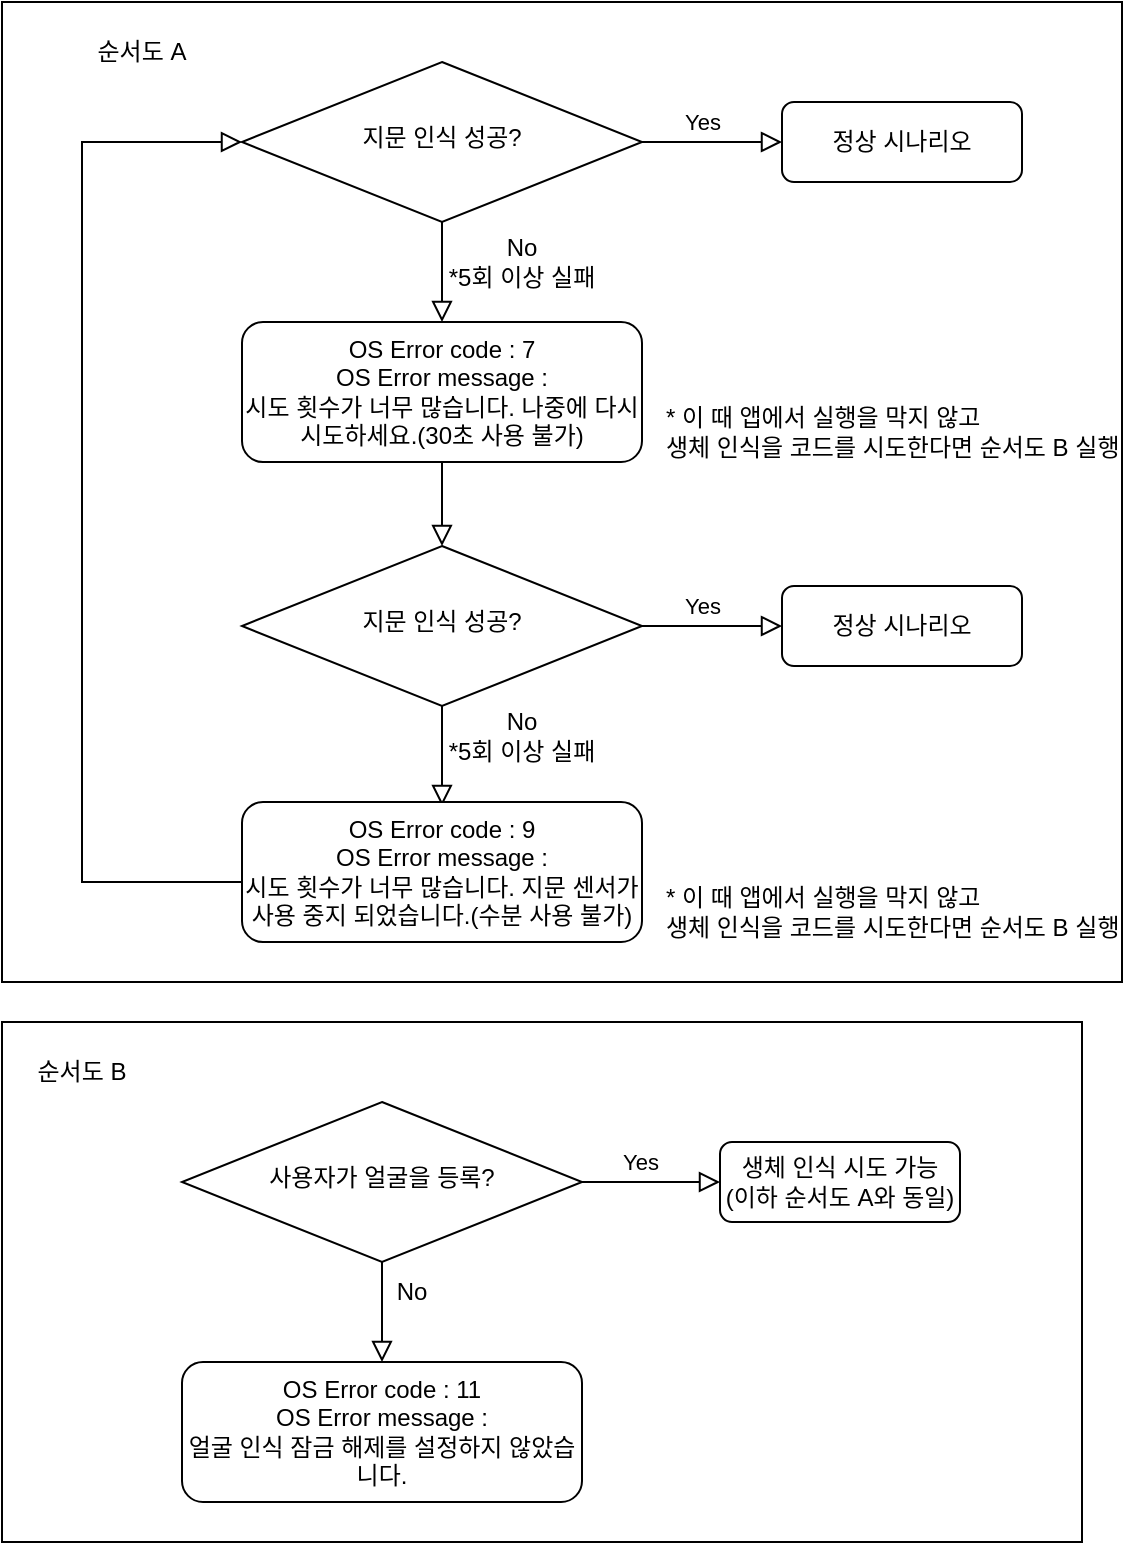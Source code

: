 <mxfile version="21.3.8" type="device">
  <diagram id="C5RBs43oDa-KdzZeNtuy" name="Page-1">
    <mxGraphModel dx="1562" dy="786" grid="1" gridSize="10" guides="1" tooltips="1" connect="1" arrows="1" fold="1" page="1" pageScale="1" pageWidth="827" pageHeight="1169" math="0" shadow="0">
      <root>
        <mxCell id="WIyWlLk6GJQsqaUBKTNV-0" />
        <mxCell id="WIyWlLk6GJQsqaUBKTNV-1" parent="WIyWlLk6GJQsqaUBKTNV-0" />
        <mxCell id="rJY7yKIfB8WZo3i-j_62-35" value="" style="rounded=0;whiteSpace=wrap;html=1;" vertex="1" parent="WIyWlLk6GJQsqaUBKTNV-1">
          <mxGeometry x="20" y="30" width="560" height="490" as="geometry" />
        </mxCell>
        <mxCell id="rJY7yKIfB8WZo3i-j_62-34" value="" style="rounded=0;whiteSpace=wrap;html=1;" vertex="1" parent="WIyWlLk6GJQsqaUBKTNV-1">
          <mxGeometry x="20" y="540" width="540" height="260" as="geometry" />
        </mxCell>
        <mxCell id="WIyWlLk6GJQsqaUBKTNV-2" value="" style="rounded=0;html=1;jettySize=auto;orthogonalLoop=1;fontSize=11;endArrow=block;endFill=0;endSize=8;strokeWidth=1;shadow=0;labelBackgroundColor=none;edgeStyle=orthogonalEdgeStyle;" parent="WIyWlLk6GJQsqaUBKTNV-1" edge="1">
          <mxGeometry relative="1" as="geometry">
            <mxPoint x="240" y="140" as="sourcePoint" />
            <mxPoint x="240" y="190" as="targetPoint" />
          </mxGeometry>
        </mxCell>
        <mxCell id="rJY7yKIfB8WZo3i-j_62-0" value="지문 인식 성공?" style="rhombus;whiteSpace=wrap;html=1;shadow=0;fontFamily=Helvetica;fontSize=12;align=center;strokeWidth=1;spacing=6;spacingTop=-4;" vertex="1" parent="WIyWlLk6GJQsqaUBKTNV-1">
          <mxGeometry x="140" y="60" width="200" height="80" as="geometry" />
        </mxCell>
        <mxCell id="rJY7yKIfB8WZo3i-j_62-3" value="Yes" style="edgeStyle=orthogonalEdgeStyle;rounded=0;html=1;jettySize=auto;orthogonalLoop=1;fontSize=11;endArrow=block;endFill=0;endSize=8;strokeWidth=1;shadow=0;labelBackgroundColor=none;exitX=1;exitY=0.5;exitDx=0;exitDy=0;" edge="1" parent="WIyWlLk6GJQsqaUBKTNV-1" source="rJY7yKIfB8WZo3i-j_62-0">
          <mxGeometry x="-0.149" y="10" relative="1" as="geometry">
            <mxPoint as="offset" />
            <mxPoint x="300" y="360" as="sourcePoint" />
            <mxPoint x="410" y="100" as="targetPoint" />
          </mxGeometry>
        </mxCell>
        <mxCell id="rJY7yKIfB8WZo3i-j_62-4" value="정상 시나리오" style="rounded=1;whiteSpace=wrap;html=1;fontSize=12;glass=0;strokeWidth=1;shadow=0;" vertex="1" parent="WIyWlLk6GJQsqaUBKTNV-1">
          <mxGeometry x="410" y="80" width="120" height="40" as="geometry" />
        </mxCell>
        <mxCell id="rJY7yKIfB8WZo3i-j_62-5" value="No&lt;br&gt;*5회 이상 실패" style="text;html=1;strokeColor=none;fillColor=none;align=center;verticalAlign=middle;whiteSpace=wrap;rounded=0;" vertex="1" parent="WIyWlLk6GJQsqaUBKTNV-1">
          <mxGeometry x="235" y="145" width="90" height="30" as="geometry" />
        </mxCell>
        <mxCell id="rJY7yKIfB8WZo3i-j_62-8" value="OS Error code : 7&lt;br&gt;OS Error message :&lt;br&gt;시도 횟수가 너무 많습니다. 나중에 다시 시도하세요.(30초 사용 불가)" style="rounded=1;whiteSpace=wrap;html=1;fontSize=12;glass=0;strokeWidth=1;shadow=0;" vertex="1" parent="WIyWlLk6GJQsqaUBKTNV-1">
          <mxGeometry x="140" y="190" width="200" height="70" as="geometry" />
        </mxCell>
        <mxCell id="rJY7yKIfB8WZo3i-j_62-10" value="지문 인식 성공?" style="rhombus;whiteSpace=wrap;html=1;shadow=0;fontFamily=Helvetica;fontSize=12;align=center;strokeWidth=1;spacing=6;spacingTop=-4;" vertex="1" parent="WIyWlLk6GJQsqaUBKTNV-1">
          <mxGeometry x="140" y="302" width="200" height="80" as="geometry" />
        </mxCell>
        <mxCell id="rJY7yKIfB8WZo3i-j_62-13" value="" style="rounded=0;html=1;jettySize=auto;orthogonalLoop=1;fontSize=11;endArrow=block;endFill=0;endSize=8;strokeWidth=1;shadow=0;labelBackgroundColor=none;edgeStyle=orthogonalEdgeStyle;" edge="1" parent="WIyWlLk6GJQsqaUBKTNV-1">
          <mxGeometry relative="1" as="geometry">
            <mxPoint x="240" y="382" as="sourcePoint" />
            <mxPoint x="240" y="432" as="targetPoint" />
          </mxGeometry>
        </mxCell>
        <mxCell id="rJY7yKIfB8WZo3i-j_62-14" value="No&lt;br&gt;*5회 이상 실패" style="text;html=1;strokeColor=none;fillColor=none;align=center;verticalAlign=middle;whiteSpace=wrap;rounded=0;" vertex="1" parent="WIyWlLk6GJQsqaUBKTNV-1">
          <mxGeometry x="235" y="382" width="90" height="30" as="geometry" />
        </mxCell>
        <mxCell id="rJY7yKIfB8WZo3i-j_62-16" value="" style="rounded=0;html=1;jettySize=auto;orthogonalLoop=1;fontSize=11;endArrow=block;endFill=0;endSize=8;strokeWidth=1;shadow=0;labelBackgroundColor=none;edgeStyle=orthogonalEdgeStyle;exitX=0.5;exitY=1;exitDx=0;exitDy=0;entryX=0.5;entryY=0;entryDx=0;entryDy=0;" edge="1" parent="WIyWlLk6GJQsqaUBKTNV-1" source="rJY7yKIfB8WZo3i-j_62-8" target="rJY7yKIfB8WZo3i-j_62-10">
          <mxGeometry relative="1" as="geometry">
            <mxPoint x="250" y="392" as="sourcePoint" />
            <mxPoint x="240" y="300" as="targetPoint" />
            <Array as="points">
              <mxPoint x="240" y="260" />
            </Array>
          </mxGeometry>
        </mxCell>
        <mxCell id="rJY7yKIfB8WZo3i-j_62-17" value="OS Error code : 9&lt;br&gt;OS Error message :&lt;br&gt;시도 횟수가 너무 많습니다. 지문 센서가 사용 중지 되었습니다.(수분 사용 불가)" style="rounded=1;whiteSpace=wrap;html=1;fontSize=12;glass=0;strokeWidth=1;shadow=0;" vertex="1" parent="WIyWlLk6GJQsqaUBKTNV-1">
          <mxGeometry x="140" y="430" width="200" height="70" as="geometry" />
        </mxCell>
        <mxCell id="rJY7yKIfB8WZo3i-j_62-19" value="&lt;br&gt;" style="edgeStyle=orthogonalEdgeStyle;rounded=0;html=1;jettySize=auto;orthogonalLoop=1;fontSize=11;endArrow=block;endFill=0;endSize=8;strokeWidth=1;shadow=0;labelBackgroundColor=none;entryX=0;entryY=0.5;entryDx=0;entryDy=0;exitX=0;exitY=0.5;exitDx=0;exitDy=0;" edge="1" parent="WIyWlLk6GJQsqaUBKTNV-1" source="rJY7yKIfB8WZo3i-j_62-17" target="rJY7yKIfB8WZo3i-j_62-0">
          <mxGeometry x="-0.121" y="20" relative="1" as="geometry">
            <mxPoint as="offset" />
            <mxPoint x="170" y="411.5" as="sourcePoint" />
            <mxPoint x="10" y="131.5" as="targetPoint" />
            <Array as="points">
              <mxPoint x="140" y="470" />
              <mxPoint x="60" y="470" />
              <mxPoint x="60" y="100" />
            </Array>
          </mxGeometry>
        </mxCell>
        <mxCell id="rJY7yKIfB8WZo3i-j_62-23" value="* 이 때 앱에서 실행을 막지 않고&lt;br&gt;생체 인식을 코드를 시도한다면 순서도 B 실행" style="text;html=1;strokeColor=none;fillColor=none;align=left;verticalAlign=middle;whiteSpace=wrap;rounded=0;" vertex="1" parent="WIyWlLk6GJQsqaUBKTNV-1">
          <mxGeometry x="350" y="230" width="240" height="30" as="geometry" />
        </mxCell>
        <mxCell id="rJY7yKIfB8WZo3i-j_62-24" value="사용자가 얼굴을 등록?" style="rhombus;whiteSpace=wrap;html=1;shadow=0;fontFamily=Helvetica;fontSize=12;align=center;strokeWidth=1;spacing=6;spacingTop=-4;" vertex="1" parent="WIyWlLk6GJQsqaUBKTNV-1">
          <mxGeometry x="110" y="580" width="200" height="80" as="geometry" />
        </mxCell>
        <mxCell id="rJY7yKIfB8WZo3i-j_62-26" value="순서도 A" style="text;html=1;strokeColor=none;fillColor=none;align=center;verticalAlign=middle;whiteSpace=wrap;rounded=0;" vertex="1" parent="WIyWlLk6GJQsqaUBKTNV-1">
          <mxGeometry x="60" y="40" width="60" height="30" as="geometry" />
        </mxCell>
        <mxCell id="rJY7yKIfB8WZo3i-j_62-27" value="순서도 B" style="text;html=1;strokeColor=none;fillColor=none;align=center;verticalAlign=middle;whiteSpace=wrap;rounded=0;" vertex="1" parent="WIyWlLk6GJQsqaUBKTNV-1">
          <mxGeometry x="30" y="550" width="60" height="30" as="geometry" />
        </mxCell>
        <mxCell id="rJY7yKIfB8WZo3i-j_62-28" value="* 이 때 앱에서 실행을 막지 않고&lt;br&gt;생체 인식을 코드를 시도한다면 순서도 B 실행" style="text;html=1;strokeColor=none;fillColor=none;align=left;verticalAlign=middle;whiteSpace=wrap;rounded=0;" vertex="1" parent="WIyWlLk6GJQsqaUBKTNV-1">
          <mxGeometry x="350" y="470" width="240" height="30" as="geometry" />
        </mxCell>
        <mxCell id="rJY7yKIfB8WZo3i-j_62-29" value="" style="rounded=0;html=1;jettySize=auto;orthogonalLoop=1;fontSize=11;endArrow=block;endFill=0;endSize=8;strokeWidth=1;shadow=0;labelBackgroundColor=none;edgeStyle=orthogonalEdgeStyle;" edge="1" parent="WIyWlLk6GJQsqaUBKTNV-1">
          <mxGeometry relative="1" as="geometry">
            <mxPoint x="210" y="660" as="sourcePoint" />
            <mxPoint x="210" y="710" as="targetPoint" />
          </mxGeometry>
        </mxCell>
        <mxCell id="rJY7yKIfB8WZo3i-j_62-30" value="No" style="text;html=1;strokeColor=none;fillColor=none;align=center;verticalAlign=middle;whiteSpace=wrap;rounded=0;" vertex="1" parent="WIyWlLk6GJQsqaUBKTNV-1">
          <mxGeometry x="180" y="660" width="90" height="30" as="geometry" />
        </mxCell>
        <mxCell id="rJY7yKIfB8WZo3i-j_62-31" value="Yes" style="edgeStyle=orthogonalEdgeStyle;rounded=0;html=1;jettySize=auto;orthogonalLoop=1;fontSize=11;endArrow=block;endFill=0;endSize=8;strokeWidth=1;shadow=0;labelBackgroundColor=none;exitX=1;exitY=0.5;exitDx=0;exitDy=0;" edge="1" parent="WIyWlLk6GJQsqaUBKTNV-1">
          <mxGeometry x="-0.149" y="10" relative="1" as="geometry">
            <mxPoint as="offset" />
            <mxPoint x="309" y="620" as="sourcePoint" />
            <mxPoint x="379" y="620" as="targetPoint" />
          </mxGeometry>
        </mxCell>
        <mxCell id="rJY7yKIfB8WZo3i-j_62-32" value="생체 인식 시도 가능&lt;br&gt;(이하 순서도 A와 동일)" style="rounded=1;whiteSpace=wrap;html=1;fontSize=12;glass=0;strokeWidth=1;shadow=0;" vertex="1" parent="WIyWlLk6GJQsqaUBKTNV-1">
          <mxGeometry x="379" y="600" width="120" height="40" as="geometry" />
        </mxCell>
        <mxCell id="rJY7yKIfB8WZo3i-j_62-33" value="OS Error code : 11&lt;br&gt;OS Error message :&lt;br&gt;얼굴 인식 잠금 해제를 설정하지 않았습니다." style="rounded=1;whiteSpace=wrap;html=1;fontSize=12;glass=0;strokeWidth=1;shadow=0;" vertex="1" parent="WIyWlLk6GJQsqaUBKTNV-1">
          <mxGeometry x="110" y="710" width="200" height="70" as="geometry" />
        </mxCell>
        <mxCell id="rJY7yKIfB8WZo3i-j_62-36" value="Yes" style="edgeStyle=orthogonalEdgeStyle;rounded=0;html=1;jettySize=auto;orthogonalLoop=1;fontSize=11;endArrow=block;endFill=0;endSize=8;strokeWidth=1;shadow=0;labelBackgroundColor=none;exitX=1;exitY=0.5;exitDx=0;exitDy=0;" edge="1" parent="WIyWlLk6GJQsqaUBKTNV-1">
          <mxGeometry x="-0.149" y="10" relative="1" as="geometry">
            <mxPoint as="offset" />
            <mxPoint x="340" y="342" as="sourcePoint" />
            <mxPoint x="410" y="342" as="targetPoint" />
          </mxGeometry>
        </mxCell>
        <mxCell id="rJY7yKIfB8WZo3i-j_62-37" value="정상 시나리오" style="rounded=1;whiteSpace=wrap;html=1;fontSize=12;glass=0;strokeWidth=1;shadow=0;" vertex="1" parent="WIyWlLk6GJQsqaUBKTNV-1">
          <mxGeometry x="410" y="322" width="120" height="40" as="geometry" />
        </mxCell>
      </root>
    </mxGraphModel>
  </diagram>
</mxfile>
